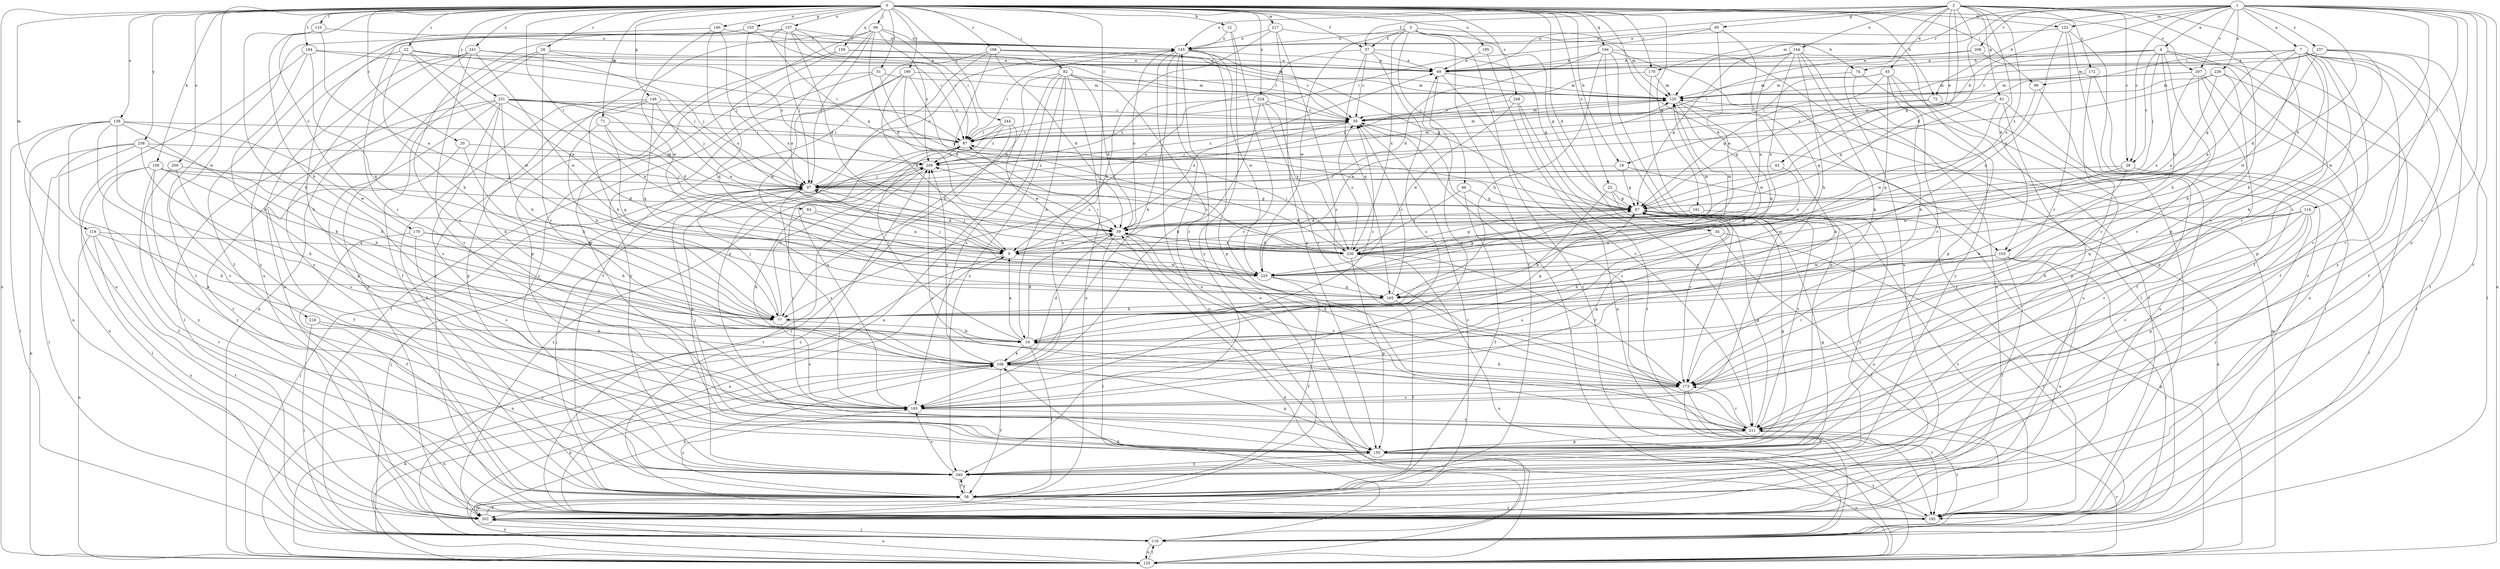 strict digraph  {
0;
1;
2;
3;
4;
7;
9;
12;
18;
19;
20;
22;
23;
26;
28;
30;
34;
39;
43;
45;
49;
51;
57;
58;
61;
65;
67;
71;
72;
74;
77;
82;
84;
86;
87;
94;
96;
97;
100;
103;
106;
110;
114;
116;
119;
123;
125;
135;
137;
139;
140;
144;
145;
146;
153;
155;
159;
161;
164;
165;
168;
170;
172;
173;
179;
183;
184;
190;
192;
195;
200;
202;
207;
208;
211;
217;
218;
220;
224;
226;
230;
231;
236;
237;
240;
241;
244;
248;
249;
0 -> 12  [label=b];
0 -> 18  [label=b];
0 -> 20  [label=c];
0 -> 22  [label=c];
0 -> 23  [label=c];
0 -> 26  [label=c];
0 -> 34  [label=d];
0 -> 51  [label=f];
0 -> 57  [label=f];
0 -> 71  [label=h];
0 -> 72  [label=h];
0 -> 82  [label=i];
0 -> 84  [label=i];
0 -> 86  [label=i];
0 -> 94  [label=j];
0 -> 100  [label=k];
0 -> 103  [label=k];
0 -> 110  [label=l];
0 -> 119  [label=m];
0 -> 123  [label=m];
0 -> 135  [label=n];
0 -> 137  [label=o];
0 -> 139  [label=o];
0 -> 140  [label=o];
0 -> 146  [label=p];
0 -> 153  [label=p];
0 -> 159  [label=q];
0 -> 161  [label=q];
0 -> 164  [label=q];
0 -> 168  [label=r];
0 -> 170  [label=r];
0 -> 179  [label=s];
0 -> 183  [label=s];
0 -> 184  [label=t];
0 -> 190  [label=t];
0 -> 195  [label=u];
0 -> 200  [label=u];
0 -> 207  [label=v];
0 -> 217  [label=w];
0 -> 218  [label=w];
0 -> 224  [label=x];
0 -> 231  [label=y];
0 -> 236  [label=y];
0 -> 241  [label=z];
0 -> 244  [label=z];
0 -> 248  [label=z];
1 -> 4  [label=a];
1 -> 7  [label=a];
1 -> 18  [label=b];
1 -> 28  [label=c];
1 -> 72  [label=h];
1 -> 114  [label=l];
1 -> 123  [label=m];
1 -> 125  [label=m];
1 -> 135  [label=n];
1 -> 170  [label=r];
1 -> 183  [label=s];
1 -> 192  [label=t];
1 -> 207  [label=v];
1 -> 208  [label=v];
1 -> 211  [label=v];
1 -> 226  [label=x];
1 -> 230  [label=x];
1 -> 237  [label=y];
1 -> 240  [label=y];
2 -> 28  [label=c];
2 -> 39  [label=d];
2 -> 43  [label=e];
2 -> 45  [label=e];
2 -> 49  [label=e];
2 -> 57  [label=f];
2 -> 61  [label=g];
2 -> 65  [label=g];
2 -> 67  [label=g];
2 -> 103  [label=k];
2 -> 144  [label=o];
2 -> 145  [label=o];
2 -> 155  [label=p];
2 -> 172  [label=r];
2 -> 202  [label=u];
2 -> 211  [label=v];
2 -> 230  [label=x];
3 -> 57  [label=f];
3 -> 58  [label=f];
3 -> 74  [label=h];
3 -> 96  [label=j];
3 -> 116  [label=l];
3 -> 125  [label=m];
3 -> 145  [label=o];
3 -> 220  [label=w];
3 -> 230  [label=x];
4 -> 28  [label=c];
4 -> 30  [label=c];
4 -> 49  [label=e];
4 -> 58  [label=f];
4 -> 74  [label=h];
4 -> 77  [label=h];
4 -> 97  [label=j];
4 -> 103  [label=k];
4 -> 192  [label=t];
7 -> 9  [label=a];
7 -> 49  [label=e];
7 -> 58  [label=f];
7 -> 67  [label=g];
7 -> 77  [label=h];
7 -> 86  [label=i];
7 -> 106  [label=k];
7 -> 116  [label=l];
7 -> 173  [label=r];
7 -> 211  [label=v];
7 -> 220  [label=w];
7 -> 240  [label=y];
9 -> 49  [label=e];
9 -> 97  [label=j];
9 -> 125  [label=m];
9 -> 135  [label=n];
9 -> 220  [label=w];
12 -> 145  [label=o];
12 -> 211  [label=v];
12 -> 240  [label=y];
18 -> 67  [label=g];
18 -> 97  [label=j];
18 -> 135  [label=n];
19 -> 9  [label=a];
19 -> 30  [label=c];
19 -> 39  [label=d];
19 -> 58  [label=f];
19 -> 67  [label=g];
19 -> 87  [label=i];
19 -> 106  [label=k];
20 -> 58  [label=f];
20 -> 77  [label=h];
20 -> 249  [label=z];
22 -> 9  [label=a];
22 -> 49  [label=e];
22 -> 77  [label=h];
22 -> 87  [label=i];
22 -> 106  [label=k];
22 -> 220  [label=w];
23 -> 19  [label=b];
23 -> 67  [label=g];
23 -> 173  [label=r];
23 -> 211  [label=v];
26 -> 49  [label=e];
26 -> 58  [label=f];
26 -> 173  [label=r];
26 -> 202  [label=u];
26 -> 249  [label=z];
28 -> 19  [label=b];
28 -> 97  [label=j];
28 -> 116  [label=l];
28 -> 220  [label=w];
30 -> 87  [label=i];
30 -> 97  [label=j];
30 -> 116  [label=l];
30 -> 125  [label=m];
30 -> 249  [label=z];
34 -> 9  [label=a];
34 -> 116  [label=l];
34 -> 183  [label=s];
34 -> 192  [label=t];
39 -> 9  [label=a];
39 -> 116  [label=l];
39 -> 145  [label=o];
39 -> 211  [label=v];
39 -> 230  [label=x];
43 -> 97  [label=j];
43 -> 230  [label=x];
45 -> 19  [label=b];
45 -> 67  [label=g];
45 -> 87  [label=i];
45 -> 125  [label=m];
45 -> 165  [label=q];
45 -> 173  [label=r];
45 -> 202  [label=u];
49 -> 125  [label=m];
49 -> 183  [label=s];
49 -> 211  [label=v];
51 -> 67  [label=g];
51 -> 116  [label=l];
51 -> 125  [label=m];
51 -> 240  [label=y];
57 -> 9  [label=a];
57 -> 30  [label=c];
57 -> 49  [label=e];
57 -> 67  [label=g];
57 -> 165  [label=q];
57 -> 183  [label=s];
58 -> 97  [label=j];
58 -> 183  [label=s];
58 -> 192  [label=t];
58 -> 202  [label=u];
58 -> 240  [label=y];
61 -> 30  [label=c];
61 -> 67  [label=g];
61 -> 155  [label=p];
61 -> 202  [label=u];
61 -> 220  [label=w];
65 -> 9  [label=a];
65 -> 87  [label=i];
65 -> 145  [label=o];
65 -> 165  [label=q];
67 -> 39  [label=d];
67 -> 192  [label=t];
67 -> 202  [label=u];
71 -> 39  [label=d];
71 -> 77  [label=h];
71 -> 87  [label=i];
71 -> 165  [label=q];
72 -> 30  [label=c];
72 -> 67  [label=g];
72 -> 192  [label=t];
74 -> 125  [label=m];
74 -> 192  [label=t];
74 -> 240  [label=y];
77 -> 19  [label=b];
77 -> 97  [label=j];
77 -> 183  [label=s];
77 -> 249  [label=z];
82 -> 19  [label=b];
82 -> 39  [label=d];
82 -> 77  [label=h];
82 -> 125  [label=m];
82 -> 135  [label=n];
82 -> 173  [label=r];
82 -> 183  [label=s];
82 -> 202  [label=u];
82 -> 240  [label=y];
84 -> 9  [label=a];
84 -> 39  [label=d];
84 -> 106  [label=k];
86 -> 58  [label=f];
86 -> 67  [label=g];
87 -> 30  [label=c];
87 -> 125  [label=m];
87 -> 240  [label=y];
87 -> 249  [label=z];
94 -> 9  [label=a];
94 -> 39  [label=d];
94 -> 87  [label=i];
94 -> 97  [label=j];
94 -> 145  [label=o];
94 -> 155  [label=p];
94 -> 192  [label=t];
94 -> 249  [label=z];
96 -> 58  [label=f];
96 -> 67  [label=g];
96 -> 230  [label=x];
97 -> 67  [label=g];
97 -> 145  [label=o];
97 -> 183  [label=s];
100 -> 39  [label=d];
100 -> 58  [label=f];
100 -> 77  [label=h];
100 -> 97  [label=j];
100 -> 116  [label=l];
100 -> 192  [label=t];
100 -> 240  [label=y];
103 -> 58  [label=f];
103 -> 77  [label=h];
103 -> 116  [label=l];
103 -> 173  [label=r];
103 -> 202  [label=u];
103 -> 220  [label=w];
106 -> 39  [label=d];
106 -> 58  [label=f];
106 -> 135  [label=n];
106 -> 155  [label=p];
106 -> 173  [label=r];
106 -> 249  [label=z];
110 -> 9  [label=a];
110 -> 19  [label=b];
110 -> 77  [label=h];
110 -> 145  [label=o];
114 -> 19  [label=b];
114 -> 39  [label=d];
114 -> 155  [label=p];
114 -> 165  [label=q];
114 -> 173  [label=r];
114 -> 211  [label=v];
114 -> 240  [label=y];
116 -> 97  [label=j];
116 -> 106  [label=k];
116 -> 135  [label=n];
116 -> 145  [label=o];
119 -> 9  [label=a];
119 -> 77  [label=h];
119 -> 135  [label=n];
119 -> 192  [label=t];
119 -> 202  [label=u];
123 -> 58  [label=f];
123 -> 145  [label=o];
123 -> 165  [label=q];
123 -> 173  [label=r];
123 -> 192  [label=t];
125 -> 30  [label=c];
125 -> 106  [label=k];
125 -> 165  [label=q];
125 -> 220  [label=w];
135 -> 39  [label=d];
135 -> 58  [label=f];
135 -> 67  [label=g];
135 -> 97  [label=j];
135 -> 106  [label=k];
135 -> 116  [label=l];
135 -> 125  [label=m];
135 -> 202  [label=u];
135 -> 211  [label=v];
137 -> 30  [label=c];
137 -> 39  [label=d];
137 -> 67  [label=g];
137 -> 87  [label=i];
137 -> 97  [label=j];
137 -> 145  [label=o];
137 -> 183  [label=s];
137 -> 202  [label=u];
139 -> 19  [label=b];
139 -> 87  [label=i];
139 -> 116  [label=l];
139 -> 155  [label=p];
139 -> 183  [label=s];
139 -> 202  [label=u];
139 -> 211  [label=v];
139 -> 220  [label=w];
140 -> 97  [label=j];
140 -> 145  [label=o];
140 -> 192  [label=t];
140 -> 220  [label=w];
140 -> 230  [label=x];
144 -> 9  [label=a];
144 -> 49  [label=e];
144 -> 67  [label=g];
144 -> 77  [label=h];
144 -> 106  [label=k];
144 -> 155  [label=p];
144 -> 202  [label=u];
144 -> 230  [label=x];
145 -> 49  [label=e];
145 -> 67  [label=g];
145 -> 87  [label=i];
145 -> 106  [label=k];
145 -> 135  [label=n];
145 -> 155  [label=p];
145 -> 202  [label=u];
145 -> 220  [label=w];
146 -> 9  [label=a];
146 -> 30  [label=c];
146 -> 58  [label=f];
146 -> 77  [label=h];
146 -> 155  [label=p];
146 -> 165  [label=q];
153 -> 58  [label=f];
153 -> 87  [label=i];
153 -> 145  [label=o];
153 -> 173  [label=r];
153 -> 230  [label=x];
155 -> 67  [label=g];
155 -> 87  [label=i];
155 -> 97  [label=j];
155 -> 135  [label=n];
155 -> 192  [label=t];
155 -> 240  [label=y];
159 -> 30  [label=c];
159 -> 49  [label=e];
159 -> 155  [label=p];
159 -> 165  [label=q];
161 -> 39  [label=d];
161 -> 240  [label=y];
164 -> 39  [label=d];
164 -> 49  [label=e];
164 -> 77  [label=h];
164 -> 116  [label=l];
164 -> 173  [label=r];
164 -> 183  [label=s];
164 -> 192  [label=t];
165 -> 30  [label=c];
165 -> 58  [label=f];
165 -> 77  [label=h];
168 -> 30  [label=c];
168 -> 39  [label=d];
168 -> 49  [label=e];
168 -> 58  [label=f];
168 -> 125  [label=m];
168 -> 155  [label=p];
168 -> 230  [label=x];
170 -> 97  [label=j];
170 -> 125  [label=m];
170 -> 155  [label=p];
172 -> 116  [label=l];
172 -> 125  [label=m];
172 -> 173  [label=r];
173 -> 19  [label=b];
173 -> 39  [label=d];
173 -> 58  [label=f];
173 -> 183  [label=s];
173 -> 192  [label=t];
179 -> 58  [label=f];
179 -> 77  [label=h];
179 -> 183  [label=s];
179 -> 230  [label=x];
183 -> 67  [label=g];
183 -> 211  [label=v];
184 -> 49  [label=e];
184 -> 97  [label=j];
184 -> 106  [label=k];
184 -> 165  [label=q];
184 -> 202  [label=u];
190 -> 9  [label=a];
190 -> 39  [label=d];
190 -> 125  [label=m];
190 -> 220  [label=w];
190 -> 230  [label=x];
190 -> 240  [label=y];
192 -> 9  [label=a];
192 -> 106  [label=k];
192 -> 249  [label=z];
195 -> 49  [label=e];
195 -> 135  [label=n];
200 -> 97  [label=j];
200 -> 183  [label=s];
200 -> 240  [label=y];
202 -> 30  [label=c];
202 -> 58  [label=f];
202 -> 106  [label=k];
202 -> 116  [label=l];
202 -> 249  [label=z];
207 -> 125  [label=m];
207 -> 155  [label=p];
207 -> 173  [label=r];
207 -> 202  [label=u];
207 -> 230  [label=x];
207 -> 249  [label=z];
208 -> 49  [label=e];
208 -> 87  [label=i];
208 -> 155  [label=p];
211 -> 30  [label=c];
211 -> 67  [label=g];
211 -> 155  [label=p];
211 -> 173  [label=r];
211 -> 192  [label=t];
211 -> 249  [label=z];
217 -> 67  [label=g];
217 -> 77  [label=h];
217 -> 145  [label=o];
217 -> 155  [label=p];
217 -> 173  [label=r];
218 -> 19  [label=b];
218 -> 116  [label=l];
218 -> 240  [label=y];
220 -> 49  [label=e];
220 -> 58  [label=f];
220 -> 67  [label=g];
220 -> 87  [label=i];
220 -> 97  [label=j];
220 -> 165  [label=q];
224 -> 30  [label=c];
224 -> 106  [label=k];
224 -> 173  [label=r];
224 -> 230  [label=x];
224 -> 249  [label=z];
226 -> 9  [label=a];
226 -> 77  [label=h];
226 -> 116  [label=l];
226 -> 125  [label=m];
226 -> 249  [label=z];
230 -> 30  [label=c];
230 -> 39  [label=d];
230 -> 67  [label=g];
230 -> 87  [label=i];
230 -> 125  [label=m];
230 -> 135  [label=n];
230 -> 155  [label=p];
230 -> 173  [label=r];
230 -> 249  [label=z];
231 -> 9  [label=a];
231 -> 30  [label=c];
231 -> 67  [label=g];
231 -> 77  [label=h];
231 -> 87  [label=i];
231 -> 97  [label=j];
231 -> 106  [label=k];
231 -> 116  [label=l];
231 -> 155  [label=p];
231 -> 183  [label=s];
231 -> 192  [label=t];
236 -> 77  [label=h];
236 -> 106  [label=k];
236 -> 116  [label=l];
236 -> 135  [label=n];
236 -> 202  [label=u];
236 -> 249  [label=z];
237 -> 39  [label=d];
237 -> 49  [label=e];
237 -> 125  [label=m];
237 -> 192  [label=t];
237 -> 211  [label=v];
237 -> 220  [label=w];
240 -> 58  [label=f];
240 -> 67  [label=g];
240 -> 183  [label=s];
241 -> 49  [label=e];
241 -> 97  [label=j];
241 -> 135  [label=n];
241 -> 202  [label=u];
241 -> 211  [label=v];
241 -> 220  [label=w];
241 -> 240  [label=y];
244 -> 87  [label=i];
244 -> 116  [label=l];
244 -> 183  [label=s];
244 -> 220  [label=w];
244 -> 249  [label=z];
248 -> 30  [label=c];
248 -> 192  [label=t];
248 -> 211  [label=v];
248 -> 220  [label=w];
249 -> 97  [label=j];
249 -> 125  [label=m];
249 -> 192  [label=t];
}

